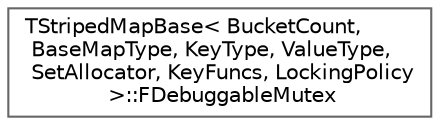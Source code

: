 digraph "Graphical Class Hierarchy"
{
 // INTERACTIVE_SVG=YES
 // LATEX_PDF_SIZE
  bgcolor="transparent";
  edge [fontname=Helvetica,fontsize=10,labelfontname=Helvetica,labelfontsize=10];
  node [fontname=Helvetica,fontsize=10,shape=box,height=0.2,width=0.4];
  rankdir="LR";
  Node0 [id="Node000000",label="TStripedMapBase\< BucketCount,\l BaseMapType, KeyType, ValueType,\l SetAllocator, KeyFuncs, LockingPolicy\l \>::FDebuggableMutex",height=0.2,width=0.4,color="grey40", fillcolor="white", style="filled",URL="$d0/d17/structTStripedMapBase_1_1FDebuggableMutex.html",tooltip=" "];
}
